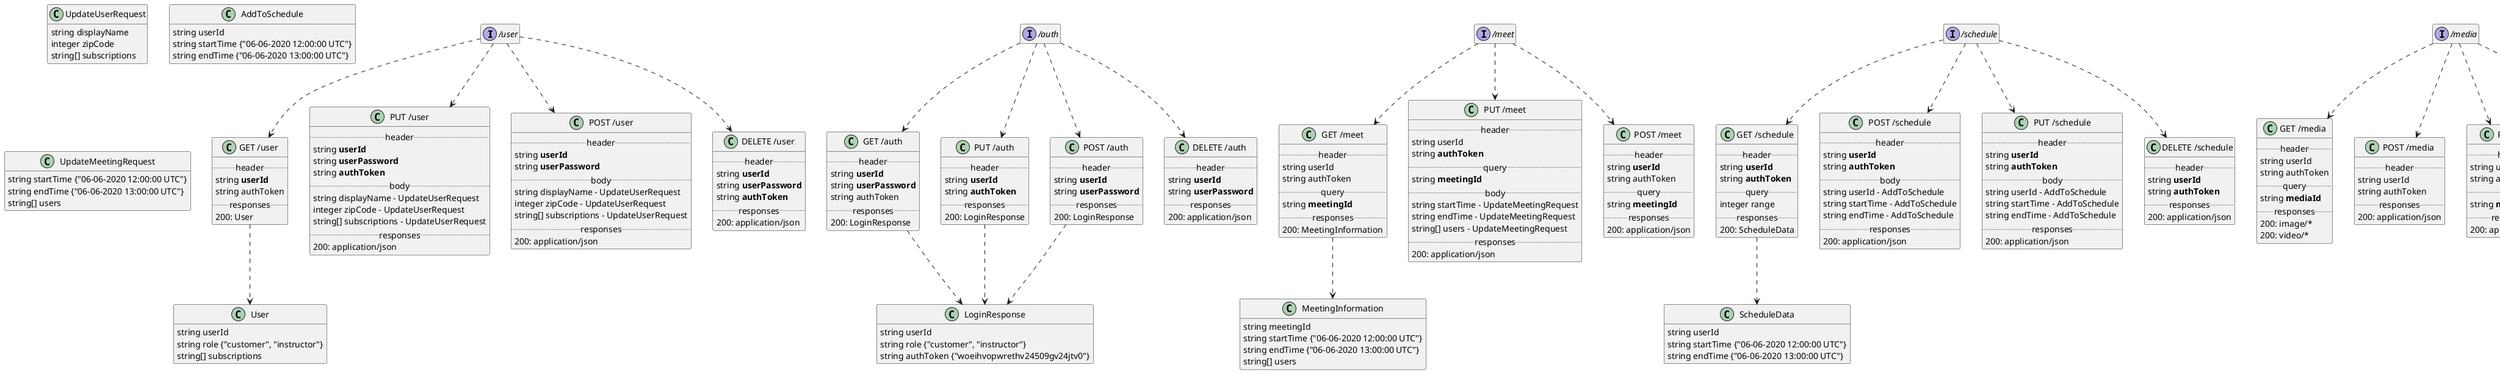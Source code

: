 @startuml
hide empty members
set namespaceSeparator none

interface "/user" {
}

class "GET /user" {
.. header ..
{field} string <b>userId</b>
{field} string authToken
.. responses ..
200: {field} User 
}

"GET /user" ..> User

class "PUT /user" {
.. header ..
{field} string <b>userId</b>
{field} string <b>userPassword</b>
{field} string <b>authToken</b>
.. body ..
{field} string displayName - UpdateUserRequest
{field} integer zipCode - UpdateUserRequest
{field} string[] subscriptions - UpdateUserRequest
.. responses ..
200: {field} application/json 
}



class "POST /user" {
.. header ..
{field} string <b>userId</b>
{field} string <b>userPassword</b>
.. body ..
{field} string displayName - UpdateUserRequest
{field} integer zipCode - UpdateUserRequest
{field} string[] subscriptions - UpdateUserRequest
.. responses ..
200: {field} application/json 
}



class "DELETE /user" {
.. header ..
{field} string <b>userId</b>
{field} string <b>userPassword</b>
{field} string <b>authToken</b>
.. responses ..
200: {field} application/json 
}



"/user" ..> "DELETE /user"
"/user" ..> "GET /user"
"/user" ..> "POST /user"
"/user" ..> "PUT /user"



interface "/auth" {
}

class "GET /auth" {
.. header ..
{field} string <b>userId</b>
{field} string <b>userPassword</b>
{field} string authToken
.. responses ..
200: {field} LoginResponse 
}

"GET /auth" ..> LoginResponse

class "PUT /auth" {
.. header ..
{field} string <b>userId</b>
{field} string <b>authToken</b>
.. responses ..
200: {field} LoginResponse 
}

"PUT /auth" ..> LoginResponse

class "POST /auth" {
.. header ..
{field} string <b>userId</b>
{field} string <b>userPassword</b>
.. responses ..
200: {field} LoginResponse 
}

"POST /auth" ..> LoginResponse

class "DELETE /auth" {
.. header ..
{field} string <b>userId</b>
{field} string <b>userPassword</b>
.. responses ..
200: {field} application/json 
}



"/auth" ..> "DELETE /auth"
"/auth" ..> "GET /auth"
"/auth" ..> "POST /auth"
"/auth" ..> "PUT /auth"



interface "/meet" {
}

class "GET /meet" {
.. header ..
{field} string userId
{field} string authToken
.. query ..
{field} string <b>meetingId</b>
.. responses ..
200: {field} MeetingInformation 
}

"GET /meet" ..> MeetingInformation

class "PUT /meet" {
.. header ..
{field} string userId
{field} string <b>authToken</b>
.. query ..
{field} string <b>meetingId</b>
.. body ..
{field} string startTime - UpdateMeetingRequest
{field} string endTime - UpdateMeetingRequest
{field} string[] users - UpdateMeetingRequest
.. responses ..
200: {field} application/json 
}



class "POST /meet" {
.. header ..
{field} string <b>userId</b>
{field} string authToken
.. query ..
{field} string <b>meetingId</b>
.. responses ..
200: {field} application/json 
}



"/meet" ..> "GET /meet"
"/meet" ..> "POST /meet"
"/meet" ..> "PUT /meet"



interface "/schedule" {
}

class "GET /schedule" {
.. header ..
{field} string <b>userId</b>
{field} string <b>authToken</b>
.. query ..
{field} integer range
.. responses ..
200: {field} ScheduleData 
}

"GET /schedule" ..> ScheduleData

class "POST /schedule" {
.. header ..
{field} string <b>userId</b>
{field} string <b>authToken</b>
.. body ..
{field} string userId - AddToSchedule
{field} string startTime - AddToSchedule
{field} string endTime - AddToSchedule
.. responses ..
200: {field} application/json 
}



class "PUT /schedule" {
.. header ..
{field} string <b>userId</b>
{field} string <b>authToken</b>
.. body ..
{field} string userId - AddToSchedule
{field} string startTime - AddToSchedule
{field} string endTime - AddToSchedule
.. responses ..
200: {field} application/json 
}



class "DELETE /schedule" {
.. header ..
{field} string <b>userId</b>
{field} string <b>authToken</b>
.. responses ..
200: {field} application/json 
}



"/schedule" ..> "DELETE /schedule"
"/schedule" ..> "GET /schedule"
"/schedule" ..> "POST /schedule"
"/schedule" ..> "PUT /schedule"



interface "/media" {
}

class "GET /media" {
.. header ..
{field} string userId
{field} string authToken
.. query ..
{field} string <b>mediaId</b>
.. responses ..
200: {field} image/* 
200: {field} video/* 
}



class "POST /media" {
.. header ..
{field} string userId
{field} string authToken
.. responses ..
200: {field} application/json 
}



class "PUT /media" {
.. header ..
{field} string userId
{field} string authToken
.. query ..
{field} string <b>mediaId</b>
.. responses ..
200: {field} application/json 
}



class "DELETE /media" {
.. header ..
{field} string userId
{field} string authToken
.. query ..
{field} string <b>mediaId</b>
.. responses ..
200: {field} application/json 
}



"/media" ..> "DELETE /media"
"/media" ..> "GET /media"
"/media" ..> "POST /media"
"/media" ..> "PUT /media"



interface "/media/stream" {
}

class "GET /media/stream" {
.. header ..
{field} string userId
{field} string authToken
.. query ..
{field} string <b>mediaId</b>
.. responses ..
200: {field} application/json 
}



class "POST /media/stream" {
.. header ..
{field} string <b>userId</b>
{field} string authToken
.. query ..
{field} string <b>mediaId</b>
.. responses ..
200: {field} application/json 
}



"/media/stream" ..> "GET /media/stream"
"/media/stream" ..> "POST /media/stream"


class User {
    {field} string userId
    {field} string role {"customer", "instructor"}
    {field} string[] subscriptions
}



class UpdateUserRequest {
    {field} string displayName
    {field} integer zipCode
    {field} string[] subscriptions
}



class LoginResponse {
    {field} string userId
    {field} string role {"customer", "instructor"}
    {field} string authToken {"woeihvopwrethv24509gv24jtv0"}
}



class AddToSchedule {
    {field} string userId
    {field} string startTime {"06-06-2020 12:00:00 UTC"}
    {field} string endTime {"06-06-2020 13:00:00 UTC"}
}



class ScheduleData {
    {field} string userId
    {field} string startTime {"06-06-2020 12:00:00 UTC"}
    {field} string endTime {"06-06-2020 13:00:00 UTC"}
}



class MeetingInformation {
    {field} string meetingId
    {field} string startTime {"06-06-2020 12:00:00 UTC"}
    {field} string endTime {"06-06-2020 13:00:00 UTC"}
    {field} string[] users
}



class UpdateMeetingRequest {
    {field} string startTime {"06-06-2020 12:00:00 UTC"}
    {field} string endTime {"06-06-2020 13:00:00 UTC"}
    {field} string[] users
}


@enduml

